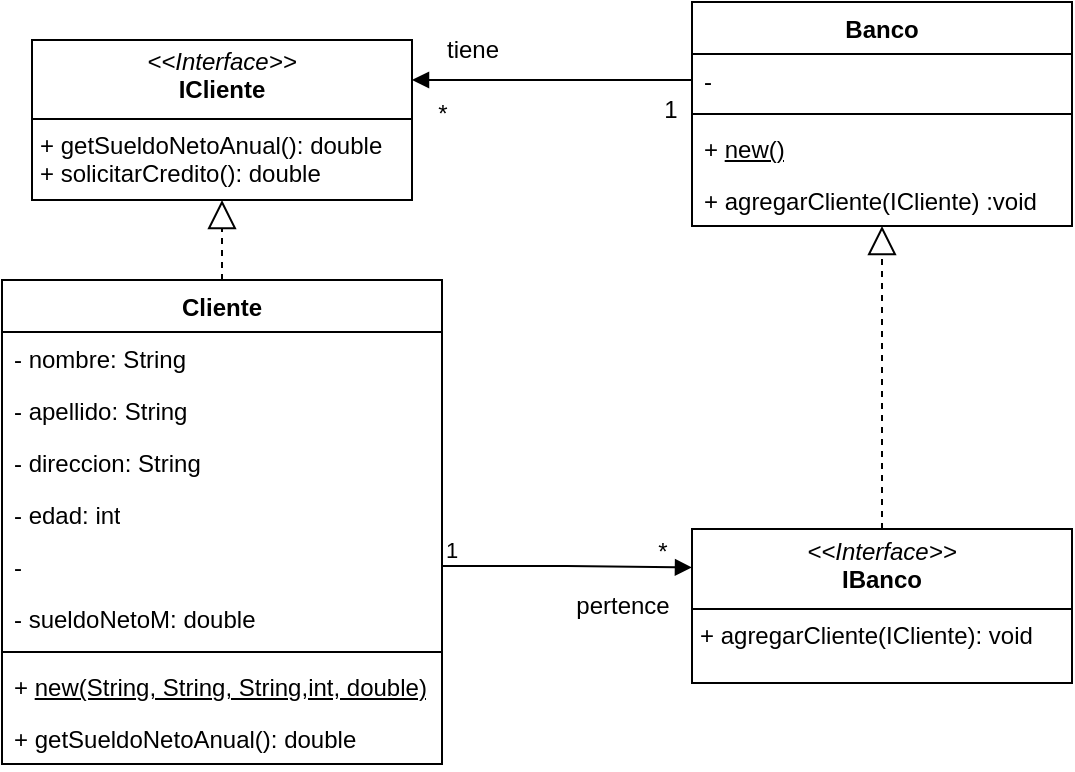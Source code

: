 <mxfile version="27.0.3">
  <diagram name="Página-1" id="FZm7-ljKYktWhiKrwIqj">
    <mxGraphModel dx="1189" dy="1640" grid="1" gridSize="10" guides="1" tooltips="1" connect="1" arrows="1" fold="1" page="1" pageScale="1" pageWidth="827" pageHeight="1169" math="0" shadow="0">
      <root>
        <mxCell id="0" />
        <mxCell id="1" parent="0" />
        <mxCell id="gXTNEMRNumfITgsgqX0p-1" value="Cliente" style="swimlane;fontStyle=1;align=center;verticalAlign=top;childLayout=stackLayout;horizontal=1;startSize=26;horizontalStack=0;resizeParent=1;resizeParentMax=0;resizeLast=0;collapsible=1;marginBottom=0;whiteSpace=wrap;html=1;" vertex="1" parent="1">
          <mxGeometry x="80" y="70" width="220" height="242" as="geometry" />
        </mxCell>
        <mxCell id="gXTNEMRNumfITgsgqX0p-2" value="- nombre: String" style="text;strokeColor=none;fillColor=none;align=left;verticalAlign=top;spacingLeft=4;spacingRight=4;overflow=hidden;rotatable=0;points=[[0,0.5],[1,0.5]];portConstraint=eastwest;whiteSpace=wrap;html=1;" vertex="1" parent="gXTNEMRNumfITgsgqX0p-1">
          <mxGeometry y="26" width="220" height="26" as="geometry" />
        </mxCell>
        <mxCell id="gXTNEMRNumfITgsgqX0p-5" value="- apellido: String" style="text;strokeColor=none;fillColor=none;align=left;verticalAlign=top;spacingLeft=4;spacingRight=4;overflow=hidden;rotatable=0;points=[[0,0.5],[1,0.5]];portConstraint=eastwest;whiteSpace=wrap;html=1;" vertex="1" parent="gXTNEMRNumfITgsgqX0p-1">
          <mxGeometry y="52" width="220" height="26" as="geometry" />
        </mxCell>
        <mxCell id="gXTNEMRNumfITgsgqX0p-6" value="- direccion: String" style="text;strokeColor=none;fillColor=none;align=left;verticalAlign=top;spacingLeft=4;spacingRight=4;overflow=hidden;rotatable=0;points=[[0,0.5],[1,0.5]];portConstraint=eastwest;whiteSpace=wrap;html=1;" vertex="1" parent="gXTNEMRNumfITgsgqX0p-1">
          <mxGeometry y="78" width="220" height="26" as="geometry" />
        </mxCell>
        <mxCell id="gXTNEMRNumfITgsgqX0p-7" value="- edad: int" style="text;strokeColor=none;fillColor=none;align=left;verticalAlign=top;spacingLeft=4;spacingRight=4;overflow=hidden;rotatable=0;points=[[0,0.5],[1,0.5]];portConstraint=eastwest;whiteSpace=wrap;html=1;" vertex="1" parent="gXTNEMRNumfITgsgqX0p-1">
          <mxGeometry y="104" width="220" height="26" as="geometry" />
        </mxCell>
        <mxCell id="gXTNEMRNumfITgsgqX0p-25" value="-" style="text;strokeColor=none;fillColor=none;align=left;verticalAlign=top;spacingLeft=4;spacingRight=4;overflow=hidden;rotatable=0;points=[[0,0.5],[1,0.5]];portConstraint=eastwest;whiteSpace=wrap;html=1;" vertex="1" parent="gXTNEMRNumfITgsgqX0p-1">
          <mxGeometry y="130" width="220" height="26" as="geometry" />
        </mxCell>
        <mxCell id="gXTNEMRNumfITgsgqX0p-8" value="- sueldoNetoM: double" style="text;strokeColor=none;fillColor=none;align=left;verticalAlign=top;spacingLeft=4;spacingRight=4;overflow=hidden;rotatable=0;points=[[0,0.5],[1,0.5]];portConstraint=eastwest;whiteSpace=wrap;html=1;" vertex="1" parent="gXTNEMRNumfITgsgqX0p-1">
          <mxGeometry y="156" width="220" height="26" as="geometry" />
        </mxCell>
        <mxCell id="gXTNEMRNumfITgsgqX0p-3" value="" style="line;strokeWidth=1;fillColor=none;align=left;verticalAlign=middle;spacingTop=-1;spacingLeft=3;spacingRight=3;rotatable=0;labelPosition=right;points=[];portConstraint=eastwest;strokeColor=inherit;" vertex="1" parent="gXTNEMRNumfITgsgqX0p-1">
          <mxGeometry y="182" width="220" height="8" as="geometry" />
        </mxCell>
        <mxCell id="gXTNEMRNumfITgsgqX0p-4" value="+ &lt;u&gt;new(String, String, String,int, double)&lt;/u&gt;" style="text;strokeColor=none;fillColor=none;align=left;verticalAlign=top;spacingLeft=4;spacingRight=4;overflow=hidden;rotatable=0;points=[[0,0.5],[1,0.5]];portConstraint=eastwest;whiteSpace=wrap;html=1;" vertex="1" parent="gXTNEMRNumfITgsgqX0p-1">
          <mxGeometry y="190" width="220" height="26" as="geometry" />
        </mxCell>
        <mxCell id="gXTNEMRNumfITgsgqX0p-11" value="+ getSueldoNetoAnual(): double" style="text;strokeColor=none;fillColor=none;align=left;verticalAlign=top;spacingLeft=4;spacingRight=4;overflow=hidden;rotatable=0;points=[[0,0.5],[1,0.5]];portConstraint=eastwest;whiteSpace=wrap;html=1;" vertex="1" parent="gXTNEMRNumfITgsgqX0p-1">
          <mxGeometry y="216" width="220" height="26" as="geometry" />
        </mxCell>
        <mxCell id="gXTNEMRNumfITgsgqX0p-9" value="&lt;p style=&quot;margin:0px;margin-top:4px;text-align:center;&quot;&gt;&lt;i&gt;&amp;lt;&amp;lt;Interface&amp;gt;&amp;gt;&lt;/i&gt;&lt;br&gt;&lt;b&gt;ICliente&lt;/b&gt;&lt;/p&gt;&lt;hr size=&quot;1&quot; style=&quot;border-style:solid;&quot;&gt;&lt;p style=&quot;margin:0px;margin-left:4px;&quot;&gt;+ getSueldoNetoAnual(): double&lt;/p&gt;&lt;p style=&quot;margin:0px;margin-left:4px;&quot;&gt;+ solicitarCredito(): double&lt;/p&gt;" style="verticalAlign=top;align=left;overflow=fill;html=1;whiteSpace=wrap;" vertex="1" parent="1">
          <mxGeometry x="95" y="-50" width="190" height="80" as="geometry" />
        </mxCell>
        <mxCell id="gXTNEMRNumfITgsgqX0p-10" value="" style="endArrow=block;dashed=1;endFill=0;endSize=12;html=1;rounded=0;exitX=0.5;exitY=0;exitDx=0;exitDy=0;entryX=0.5;entryY=1;entryDx=0;entryDy=0;" edge="1" parent="1" source="gXTNEMRNumfITgsgqX0p-1" target="gXTNEMRNumfITgsgqX0p-9">
          <mxGeometry width="160" relative="1" as="geometry">
            <mxPoint x="150" y="160" as="sourcePoint" />
            <mxPoint x="310" y="160" as="targetPoint" />
          </mxGeometry>
        </mxCell>
        <mxCell id="gXTNEMRNumfITgsgqX0p-12" value="Banco" style="swimlane;fontStyle=1;align=center;verticalAlign=top;childLayout=stackLayout;horizontal=1;startSize=26;horizontalStack=0;resizeParent=1;resizeParentMax=0;resizeLast=0;collapsible=1;marginBottom=0;whiteSpace=wrap;html=1;" vertex="1" parent="1">
          <mxGeometry x="425" y="-69" width="190" height="112" as="geometry" />
        </mxCell>
        <mxCell id="gXTNEMRNumfITgsgqX0p-13" value="-&amp;nbsp;" style="text;strokeColor=none;fillColor=none;align=left;verticalAlign=top;spacingLeft=4;spacingRight=4;overflow=hidden;rotatable=0;points=[[0,0.5],[1,0.5]];portConstraint=eastwest;whiteSpace=wrap;html=1;" vertex="1" parent="gXTNEMRNumfITgsgqX0p-12">
          <mxGeometry y="26" width="190" height="26" as="geometry" />
        </mxCell>
        <mxCell id="gXTNEMRNumfITgsgqX0p-14" value="" style="line;strokeWidth=1;fillColor=none;align=left;verticalAlign=middle;spacingTop=-1;spacingLeft=3;spacingRight=3;rotatable=0;labelPosition=right;points=[];portConstraint=eastwest;strokeColor=inherit;" vertex="1" parent="gXTNEMRNumfITgsgqX0p-12">
          <mxGeometry y="52" width="190" height="8" as="geometry" />
        </mxCell>
        <mxCell id="gXTNEMRNumfITgsgqX0p-15" value="+ &lt;u&gt;new()&lt;/u&gt;" style="text;strokeColor=none;fillColor=none;align=left;verticalAlign=top;spacingLeft=4;spacingRight=4;overflow=hidden;rotatable=0;points=[[0,0.5],[1,0.5]];portConstraint=eastwest;whiteSpace=wrap;html=1;" vertex="1" parent="gXTNEMRNumfITgsgqX0p-12">
          <mxGeometry y="60" width="190" height="26" as="geometry" />
        </mxCell>
        <mxCell id="gXTNEMRNumfITgsgqX0p-21" value="+ agregarCliente(ICliente) :void" style="text;strokeColor=none;fillColor=none;align=left;verticalAlign=top;spacingLeft=4;spacingRight=4;overflow=hidden;rotatable=0;points=[[0,0.5],[1,0.5]];portConstraint=eastwest;whiteSpace=wrap;html=1;" vertex="1" parent="gXTNEMRNumfITgsgqX0p-12">
          <mxGeometry y="86" width="190" height="26" as="geometry" />
        </mxCell>
        <mxCell id="gXTNEMRNumfITgsgqX0p-18" value="*" style="text;html=1;align=center;verticalAlign=middle;resizable=0;points=[];autosize=1;strokeColor=none;fillColor=none;" vertex="1" parent="1">
          <mxGeometry x="285" y="-28" width="30" height="30" as="geometry" />
        </mxCell>
        <mxCell id="gXTNEMRNumfITgsgqX0p-19" value="&lt;p style=&quot;margin:0px;margin-top:4px;text-align:center;&quot;&gt;&lt;i&gt;&amp;lt;&amp;lt;Interface&amp;gt;&amp;gt;&lt;/i&gt;&lt;br&gt;&lt;b&gt;IBanco&lt;/b&gt;&lt;/p&gt;&lt;hr size=&quot;1&quot; style=&quot;border-style:solid;&quot;&gt;&lt;p style=&quot;margin:0px;margin-left:4px;&quot;&gt;+ agregarCliente(ICliente): void&lt;/p&gt;" style="verticalAlign=top;align=left;overflow=fill;html=1;whiteSpace=wrap;" vertex="1" parent="1">
          <mxGeometry x="425" y="194.5" width="190" height="77" as="geometry" />
        </mxCell>
        <mxCell id="gXTNEMRNumfITgsgqX0p-22" value="pertence" style="text;html=1;align=center;verticalAlign=middle;resizable=0;points=[];autosize=1;strokeColor=none;fillColor=none;" vertex="1" parent="1">
          <mxGeometry x="355" y="218" width="70" height="30" as="geometry" />
        </mxCell>
        <mxCell id="gXTNEMRNumfITgsgqX0p-26" value="tiene" style="text;html=1;align=center;verticalAlign=middle;resizable=0;points=[];autosize=1;strokeColor=none;fillColor=none;" vertex="1" parent="1">
          <mxGeometry x="290" y="-60" width="50" height="30" as="geometry" />
        </mxCell>
        <mxCell id="gXTNEMRNumfITgsgqX0p-27" value="1" style="text;html=1;align=center;verticalAlign=middle;resizable=0;points=[];autosize=1;strokeColor=none;fillColor=none;" vertex="1" parent="1">
          <mxGeometry x="399" y="-30" width="30" height="30" as="geometry" />
        </mxCell>
        <mxCell id="gXTNEMRNumfITgsgqX0p-28" value="" style="endArrow=block;endFill=1;html=1;edgeStyle=orthogonalEdgeStyle;align=left;verticalAlign=top;rounded=0;exitX=0;exitY=0.5;exitDx=0;exitDy=0;entryX=1;entryY=0.25;entryDx=0;entryDy=0;" edge="1" parent="1" source="gXTNEMRNumfITgsgqX0p-13" target="gXTNEMRNumfITgsgqX0p-9">
          <mxGeometry x="-1" relative="1" as="geometry">
            <mxPoint x="610" y="160" as="sourcePoint" />
            <mxPoint x="770" y="160" as="targetPoint" />
          </mxGeometry>
        </mxCell>
        <mxCell id="gXTNEMRNumfITgsgqX0p-30" value="" style="endArrow=block;endFill=1;html=1;edgeStyle=orthogonalEdgeStyle;align=left;verticalAlign=top;rounded=0;exitX=1;exitY=0.5;exitDx=0;exitDy=0;entryX=0;entryY=0.25;entryDx=0;entryDy=0;" edge="1" parent="1" source="gXTNEMRNumfITgsgqX0p-25" target="gXTNEMRNumfITgsgqX0p-19">
          <mxGeometry x="-1" relative="1" as="geometry">
            <mxPoint x="610" y="160" as="sourcePoint" />
            <mxPoint x="770" y="160" as="targetPoint" />
          </mxGeometry>
        </mxCell>
        <mxCell id="gXTNEMRNumfITgsgqX0p-31" value="1" style="edgeLabel;resizable=0;html=1;align=left;verticalAlign=bottom;" connectable="0" vertex="1" parent="gXTNEMRNumfITgsgqX0p-30">
          <mxGeometry x="-1" relative="1" as="geometry" />
        </mxCell>
        <mxCell id="gXTNEMRNumfITgsgqX0p-32" value="*" style="text;html=1;align=center;verticalAlign=middle;resizable=0;points=[];autosize=1;strokeColor=none;fillColor=none;" vertex="1" parent="1">
          <mxGeometry x="395" y="190.5" width="30" height="30" as="geometry" />
        </mxCell>
        <mxCell id="gXTNEMRNumfITgsgqX0p-33" value="" style="endArrow=block;dashed=1;endFill=0;endSize=12;html=1;rounded=0;exitX=0.5;exitY=0;exitDx=0;exitDy=0;" edge="1" parent="1" source="gXTNEMRNumfITgsgqX0p-19" target="gXTNEMRNumfITgsgqX0p-21">
          <mxGeometry width="160" relative="1" as="geometry">
            <mxPoint x="610" y="160" as="sourcePoint" />
            <mxPoint x="770" y="160" as="targetPoint" />
          </mxGeometry>
        </mxCell>
      </root>
    </mxGraphModel>
  </diagram>
</mxfile>
